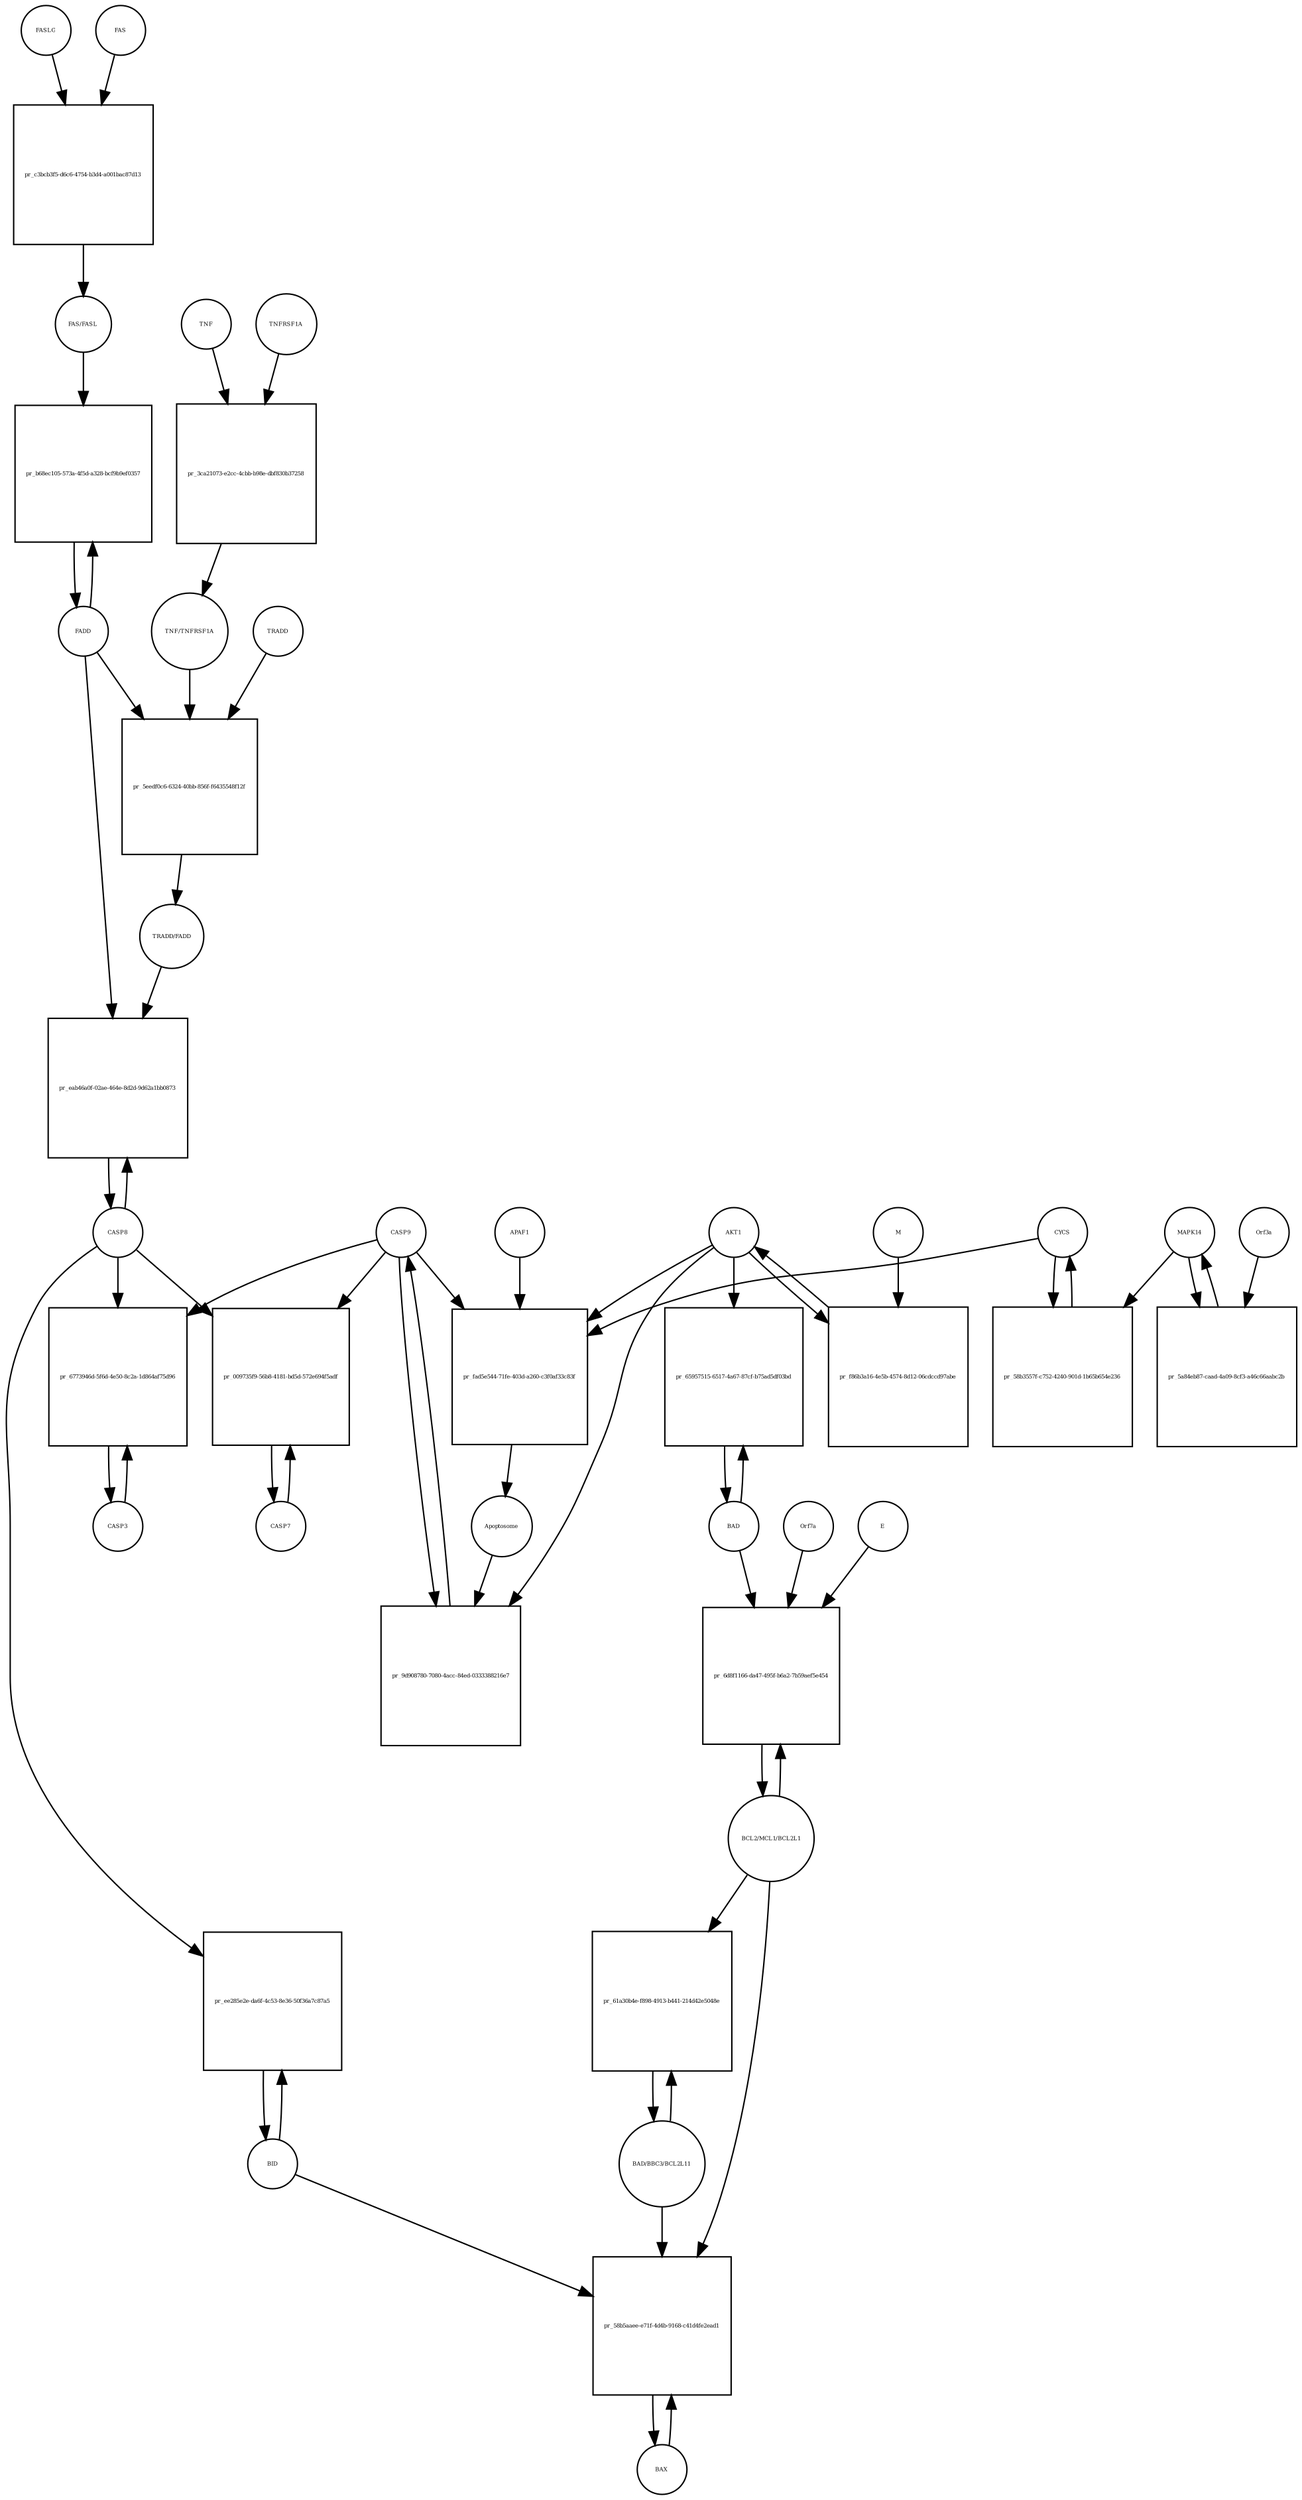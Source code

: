 strict digraph  {
FASLG [annotation="", bipartite=0, cls=macromolecule, fontsize=4, label=FASLG, shape=circle];
"pr_c3bcb3f5-d6c6-4754-b3d4-a001bac87d13" [annotation="", bipartite=1, cls=process, fontsize=4, label="pr_c3bcb3f5-d6c6-4754-b3d4-a001bac87d13", shape=square];
FAS [annotation="", bipartite=0, cls=macromolecule, fontsize=4, label=FAS, shape=circle];
"FAS/FASL" [annotation="", bipartite=0, cls=complex, fontsize=4, label="FAS/FASL", shape=circle];
FADD [annotation="", bipartite=0, cls=macromolecule, fontsize=4, label=FADD, shape=circle];
"pr_b68ec105-573a-4f5d-a328-bcf9b9ef0357" [annotation="", bipartite=1, cls=process, fontsize=4, label="pr_b68ec105-573a-4f5d-a328-bcf9b9ef0357", shape=square];
CASP8 [annotation="", bipartite=0, cls=macromolecule, fontsize=4, label=CASP8, shape=circle];
"pr_eab46a0f-02ae-464e-8d2d-9d62a1bb0873" [annotation="", bipartite=1, cls=process, fontsize=4, label="pr_eab46a0f-02ae-464e-8d2d-9d62a1bb0873", shape=square];
"TRADD/FADD" [annotation="", bipartite=0, cls=complex, fontsize=4, label="TRADD/FADD", shape=circle];
CASP3 [annotation="", bipartite=0, cls=macromolecule, fontsize=4, label=CASP3, shape=circle];
"pr_6773946d-5f6d-4e50-8c2a-1d864af75d96" [annotation="", bipartite=1, cls=process, fontsize=4, label="pr_6773946d-5f6d-4e50-8c2a-1d864af75d96", shape=square];
CASP9 [annotation="", bipartite=0, cls=macromolecule, fontsize=4, label=CASP9, shape=circle];
"pr_9d908780-7080-4acc-84ed-0333388216e7" [annotation="", bipartite=1, cls=process, fontsize=4, label="pr_9d908780-7080-4acc-84ed-0333388216e7", shape=square];
Apoptosome [annotation="", bipartite=0, cls=complex, fontsize=4, label=Apoptosome, shape=circle];
AKT1 [annotation="", bipartite=0, cls=macromolecule, fontsize=4, label=AKT1, shape=circle];
BID [annotation="", bipartite=0, cls=macromolecule, fontsize=4, label=BID, shape=circle];
"pr_ee285e2e-da6f-4c53-8e36-50f36a7c87a5" [annotation="", bipartite=1, cls=process, fontsize=4, label="pr_ee285e2e-da6f-4c53-8e36-50f36a7c87a5", shape=square];
BAX [annotation="", bipartite=0, cls=macromolecule, fontsize=4, label=BAX, shape=circle];
"pr_58b5aaee-e71f-4d4b-9168-c41d4fe2ead1" [annotation="", bipartite=1, cls=process, fontsize=4, label="pr_58b5aaee-e71f-4d4b-9168-c41d4fe2ead1", shape=square];
"BAD/BBC3/BCL2L11" [annotation="", bipartite=0, cls=complex, fontsize=4, label="BAD/BBC3/BCL2L11", shape=circle];
"BCL2/MCL1/BCL2L1" [annotation="", bipartite=0, cls=complex, fontsize=4, label="BCL2/MCL1/BCL2L1", shape=circle];
CYCS [annotation="", bipartite=0, cls=macromolecule, fontsize=4, label=CYCS, shape=circle];
"pr_58b3557f-c752-4240-901d-1b65b654e236" [annotation="", bipartite=1, cls=process, fontsize=4, label="pr_58b3557f-c752-4240-901d-1b65b654e236", shape=square];
MAPK14 [annotation="", bipartite=0, cls=macromolecule, fontsize=4, label=MAPK14, shape=circle];
CASP7 [annotation="", bipartite=0, cls=macromolecule, fontsize=4, label=CASP7, shape=circle];
"pr_009735f9-56b8-4181-bd5d-572e694f5adf" [annotation="", bipartite=1, cls=process, fontsize=4, label="pr_009735f9-56b8-4181-bd5d-572e694f5adf", shape=square];
"pr_f86b3a16-4e5b-4574-8d12-06cdccd97abe" [annotation="", bipartite=1, cls=process, fontsize=4, label="pr_f86b3a16-4e5b-4574-8d12-06cdccd97abe", shape=square];
M [annotation=urn_miriam_ncbiprotein_APO40582, bipartite=0, cls=macromolecule, fontsize=4, label=M, shape=circle];
"pr_5eedf0c6-6324-40bb-856f-f6435548f12f" [annotation="", bipartite=1, cls=process, fontsize=4, label="pr_5eedf0c6-6324-40bb-856f-f6435548f12f", shape=square];
TRADD [annotation="", bipartite=0, cls=macromolecule, fontsize=4, label=TRADD, shape=circle];
"TNF/TNFRSF1A" [annotation="", bipartite=0, cls=complex, fontsize=4, label="TNF/TNFRSF1A", shape=circle];
"pr_5a84eb87-caad-4a09-8cf3-a46c66aabc2b" [annotation="", bipartite=1, cls=process, fontsize=4, label="pr_5a84eb87-caad-4a09-8cf3-a46c66aabc2b", shape=square];
Orf3a [annotation="", bipartite=0, cls=macromolecule, fontsize=4, label=Orf3a, shape=circle];
"pr_61a30b4e-f898-4913-b441-214d42e5048e" [annotation="", bipartite=1, cls=process, fontsize=4, label="pr_61a30b4e-f898-4913-b441-214d42e5048e", shape=square];
"pr_6d8f1166-da47-495f-b6a2-7b59aef5e454" [annotation="", bipartite=1, cls=process, fontsize=4, label="pr_6d8f1166-da47-495f-b6a2-7b59aef5e454", shape=square];
Orf7a [annotation="", bipartite=0, cls=macromolecule, fontsize=4, label=Orf7a, shape=circle];
E [annotation="", bipartite=0, cls=macromolecule, fontsize=4, label=E, shape=circle];
BAD [annotation="", bipartite=0, cls=macromolecule, fontsize=4, label=BAD, shape=circle];
TNFRSF1A [annotation="", bipartite=0, cls=macromolecule, fontsize=4, label=TNFRSF1A, shape=circle];
"pr_3ca21073-e2cc-4cbb-b98e-dbf830b37258" [annotation="", bipartite=1, cls=process, fontsize=4, label="pr_3ca21073-e2cc-4cbb-b98e-dbf830b37258", shape=square];
TNF [annotation="", bipartite=0, cls=macromolecule, fontsize=4, label=TNF, shape=circle];
"pr_fad5e544-71fe-403d-a260-c3f0af33c83f" [annotation="", bipartite=1, cls=process, fontsize=4, label="pr_fad5e544-71fe-403d-a260-c3f0af33c83f", shape=square];
APAF1 [annotation="", bipartite=0, cls=macromolecule, fontsize=4, label=APAF1, shape=circle];
"pr_65957515-6517-4a67-87cf-b75ad5df03bd" [annotation="", bipartite=1, cls=process, fontsize=4, label="pr_65957515-6517-4a67-87cf-b75ad5df03bd", shape=square];
FASLG -> "pr_c3bcb3f5-d6c6-4754-b3d4-a001bac87d13"  [annotation="", interaction_type=consumption];
"pr_c3bcb3f5-d6c6-4754-b3d4-a001bac87d13" -> "FAS/FASL"  [annotation="", interaction_type=production];
FAS -> "pr_c3bcb3f5-d6c6-4754-b3d4-a001bac87d13"  [annotation="", interaction_type=consumption];
"FAS/FASL" -> "pr_b68ec105-573a-4f5d-a328-bcf9b9ef0357"  [annotation="urn_miriam_kegg.pathway_hsa04210|urn_miriam_pubmed_31226023", interaction_type=catalysis];
FADD -> "pr_b68ec105-573a-4f5d-a328-bcf9b9ef0357"  [annotation="", interaction_type=consumption];
FADD -> "pr_eab46a0f-02ae-464e-8d2d-9d62a1bb0873"  [annotation="urn_miriam_kegg.pathway_hsa04210|urn_miriam_pubmed_31226023", interaction_type=catalysis];
FADD -> "pr_5eedf0c6-6324-40bb-856f-f6435548f12f"  [annotation="", interaction_type=consumption];
"pr_b68ec105-573a-4f5d-a328-bcf9b9ef0357" -> FADD  [annotation="", interaction_type=production];
CASP8 -> "pr_eab46a0f-02ae-464e-8d2d-9d62a1bb0873"  [annotation="", interaction_type=consumption];
CASP8 -> "pr_6773946d-5f6d-4e50-8c2a-1d864af75d96"  [annotation="urn_miriam_kegg.pathway_hsa04210|urn_miriam_pubmed_31226023", interaction_type=catalysis];
CASP8 -> "pr_ee285e2e-da6f-4c53-8e36-50f36a7c87a5"  [annotation="urn_miriam_kegg.pathway_hsa04210|urn_miriam_pubmed_31226023", interaction_type=catalysis];
CASP8 -> "pr_009735f9-56b8-4181-bd5d-572e694f5adf"  [annotation="urn_miriam_kegg.pathway_hsa04210|urn_miriam_pubmed_31226023", interaction_type=catalysis];
"pr_eab46a0f-02ae-464e-8d2d-9d62a1bb0873" -> CASP8  [annotation="", interaction_type=production];
"TRADD/FADD" -> "pr_eab46a0f-02ae-464e-8d2d-9d62a1bb0873"  [annotation="urn_miriam_kegg.pathway_hsa04210|urn_miriam_pubmed_31226023", interaction_type=catalysis];
CASP3 -> "pr_6773946d-5f6d-4e50-8c2a-1d864af75d96"  [annotation="", interaction_type=consumption];
"pr_6773946d-5f6d-4e50-8c2a-1d864af75d96" -> CASP3  [annotation="", interaction_type=production];
CASP9 -> "pr_6773946d-5f6d-4e50-8c2a-1d864af75d96"  [annotation="urn_miriam_kegg.pathway_hsa04210|urn_miriam_pubmed_31226023", interaction_type=catalysis];
CASP9 -> "pr_9d908780-7080-4acc-84ed-0333388216e7"  [annotation="", interaction_type=consumption];
CASP9 -> "pr_009735f9-56b8-4181-bd5d-572e694f5adf"  [annotation="urn_miriam_kegg.pathway_hsa04210|urn_miriam_pubmed_31226023", interaction_type=catalysis];
CASP9 -> "pr_fad5e544-71fe-403d-a260-c3f0af33c83f"  [annotation="", interaction_type=consumption];
"pr_9d908780-7080-4acc-84ed-0333388216e7" -> CASP9  [annotation="", interaction_type=production];
Apoptosome -> "pr_9d908780-7080-4acc-84ed-0333388216e7"  [annotation="urn_miriam_kegg.pathway_hsa04210|urn_miriam_pubmed_31226023", interaction_type=catalysis];
AKT1 -> "pr_9d908780-7080-4acc-84ed-0333388216e7"  [annotation="urn_miriam_kegg.pathway_hsa04210|urn_miriam_pubmed_31226023", interaction_type=inhibition];
AKT1 -> "pr_f86b3a16-4e5b-4574-8d12-06cdccd97abe"  [annotation="", interaction_type=consumption];
AKT1 -> "pr_fad5e544-71fe-403d-a260-c3f0af33c83f"  [annotation="urn_miriam_pubmed_31226023|urn_miriam_kegg.pathway_hsa04210", interaction_type=inhibition];
AKT1 -> "pr_65957515-6517-4a67-87cf-b75ad5df03bd"  [annotation="urn_miriam_pubmed_15694340|urn_miriam_kegg.pathway_hsa04210", interaction_type=inhibition];
BID -> "pr_ee285e2e-da6f-4c53-8e36-50f36a7c87a5"  [annotation="", interaction_type=consumption];
BID -> "pr_58b5aaee-e71f-4d4b-9168-c41d4fe2ead1"  [annotation="urn_miriam_pubmed_31226023|urn_miriam_kegg.pathway_hsa04210", interaction_type=catalysis];
"pr_ee285e2e-da6f-4c53-8e36-50f36a7c87a5" -> BID  [annotation="", interaction_type=production];
BAX -> "pr_58b5aaee-e71f-4d4b-9168-c41d4fe2ead1"  [annotation="", interaction_type=consumption];
"pr_58b5aaee-e71f-4d4b-9168-c41d4fe2ead1" -> BAX  [annotation="", interaction_type=production];
"BAD/BBC3/BCL2L11" -> "pr_58b5aaee-e71f-4d4b-9168-c41d4fe2ead1"  [annotation="urn_miriam_pubmed_31226023|urn_miriam_kegg.pathway_hsa04210", interaction_type=catalysis];
"BAD/BBC3/BCL2L11" -> "pr_61a30b4e-f898-4913-b441-214d42e5048e"  [annotation="", interaction_type=consumption];
"BCL2/MCL1/BCL2L1" -> "pr_58b5aaee-e71f-4d4b-9168-c41d4fe2ead1"  [annotation="urn_miriam_pubmed_31226023|urn_miriam_kegg.pathway_hsa04210", interaction_type=inhibition];
"BCL2/MCL1/BCL2L1" -> "pr_61a30b4e-f898-4913-b441-214d42e5048e"  [annotation=urn_miriam_pubmed_31226023, interaction_type=inhibition];
"BCL2/MCL1/BCL2L1" -> "pr_6d8f1166-da47-495f-b6a2-7b59aef5e454"  [annotation="", interaction_type=consumption];
CYCS -> "pr_58b3557f-c752-4240-901d-1b65b654e236"  [annotation="", interaction_type=consumption];
CYCS -> "pr_fad5e544-71fe-403d-a260-c3f0af33c83f"  [annotation="", interaction_type=consumption];
"pr_58b3557f-c752-4240-901d-1b65b654e236" -> CYCS  [annotation="", interaction_type=production];
MAPK14 -> "pr_58b3557f-c752-4240-901d-1b65b654e236"  [annotation="urn_miriam_kegg.pathway_hsa04210|urn_miriam_pubmed_31226023", interaction_type=catalysis];
MAPK14 -> "pr_5a84eb87-caad-4a09-8cf3-a46c66aabc2b"  [annotation="", interaction_type=consumption];
CASP7 -> "pr_009735f9-56b8-4181-bd5d-572e694f5adf"  [annotation="", interaction_type=consumption];
"pr_009735f9-56b8-4181-bd5d-572e694f5adf" -> CASP7  [annotation="", interaction_type=production];
"pr_f86b3a16-4e5b-4574-8d12-06cdccd97abe" -> AKT1  [annotation="", interaction_type=production];
M -> "pr_f86b3a16-4e5b-4574-8d12-06cdccd97abe"  [annotation="urn_miriam_pubmed_31226023|urn_miriam_taxonomy_227984", interaction_type=inhibition];
"pr_5eedf0c6-6324-40bb-856f-f6435548f12f" -> "TRADD/FADD"  [annotation="", interaction_type=production];
TRADD -> "pr_5eedf0c6-6324-40bb-856f-f6435548f12f"  [annotation="", interaction_type=consumption];
"TNF/TNFRSF1A" -> "pr_5eedf0c6-6324-40bb-856f-f6435548f12f"  [annotation="urn_miriam_kegg.pathway_hsa04210", interaction_type=catalysis];
"pr_5a84eb87-caad-4a09-8cf3-a46c66aabc2b" -> MAPK14  [annotation="", interaction_type=production];
Orf3a -> "pr_5a84eb87-caad-4a09-8cf3-a46c66aabc2b"  [annotation="urn_miriam_pubmed_31226023|urn_miriam_taxonomy_227984", interaction_type=catalysis];
"pr_61a30b4e-f898-4913-b441-214d42e5048e" -> "BAD/BBC3/BCL2L11"  [annotation="", interaction_type=production];
"pr_6d8f1166-da47-495f-b6a2-7b59aef5e454" -> "BCL2/MCL1/BCL2L1"  [annotation="", interaction_type=production];
Orf7a -> "pr_6d8f1166-da47-495f-b6a2-7b59aef5e454"  [annotation="urn_miriam_pubmed_15694340|urn_miriam_kegg.pathway_hsa04210|urn_miriam_taxonomy_227984", interaction_type=inhibition];
E -> "pr_6d8f1166-da47-495f-b6a2-7b59aef5e454"  [annotation="urn_miriam_pubmed_15694340|urn_miriam_kegg.pathway_hsa04210|urn_miriam_taxonomy_227984", interaction_type=inhibition];
BAD -> "pr_6d8f1166-da47-495f-b6a2-7b59aef5e454"  [annotation="urn_miriam_pubmed_15694340|urn_miriam_kegg.pathway_hsa04210|urn_miriam_taxonomy_227984", interaction_type=inhibition];
BAD -> "pr_65957515-6517-4a67-87cf-b75ad5df03bd"  [annotation="", interaction_type=consumption];
TNFRSF1A -> "pr_3ca21073-e2cc-4cbb-b98e-dbf830b37258"  [annotation="", interaction_type=consumption];
"pr_3ca21073-e2cc-4cbb-b98e-dbf830b37258" -> "TNF/TNFRSF1A"  [annotation="", interaction_type=production];
TNF -> "pr_3ca21073-e2cc-4cbb-b98e-dbf830b37258"  [annotation="", interaction_type=consumption];
"pr_fad5e544-71fe-403d-a260-c3f0af33c83f" -> Apoptosome  [annotation="", interaction_type=production];
APAF1 -> "pr_fad5e544-71fe-403d-a260-c3f0af33c83f"  [annotation="", interaction_type=consumption];
"pr_65957515-6517-4a67-87cf-b75ad5df03bd" -> BAD  [annotation="", interaction_type=production];
}
